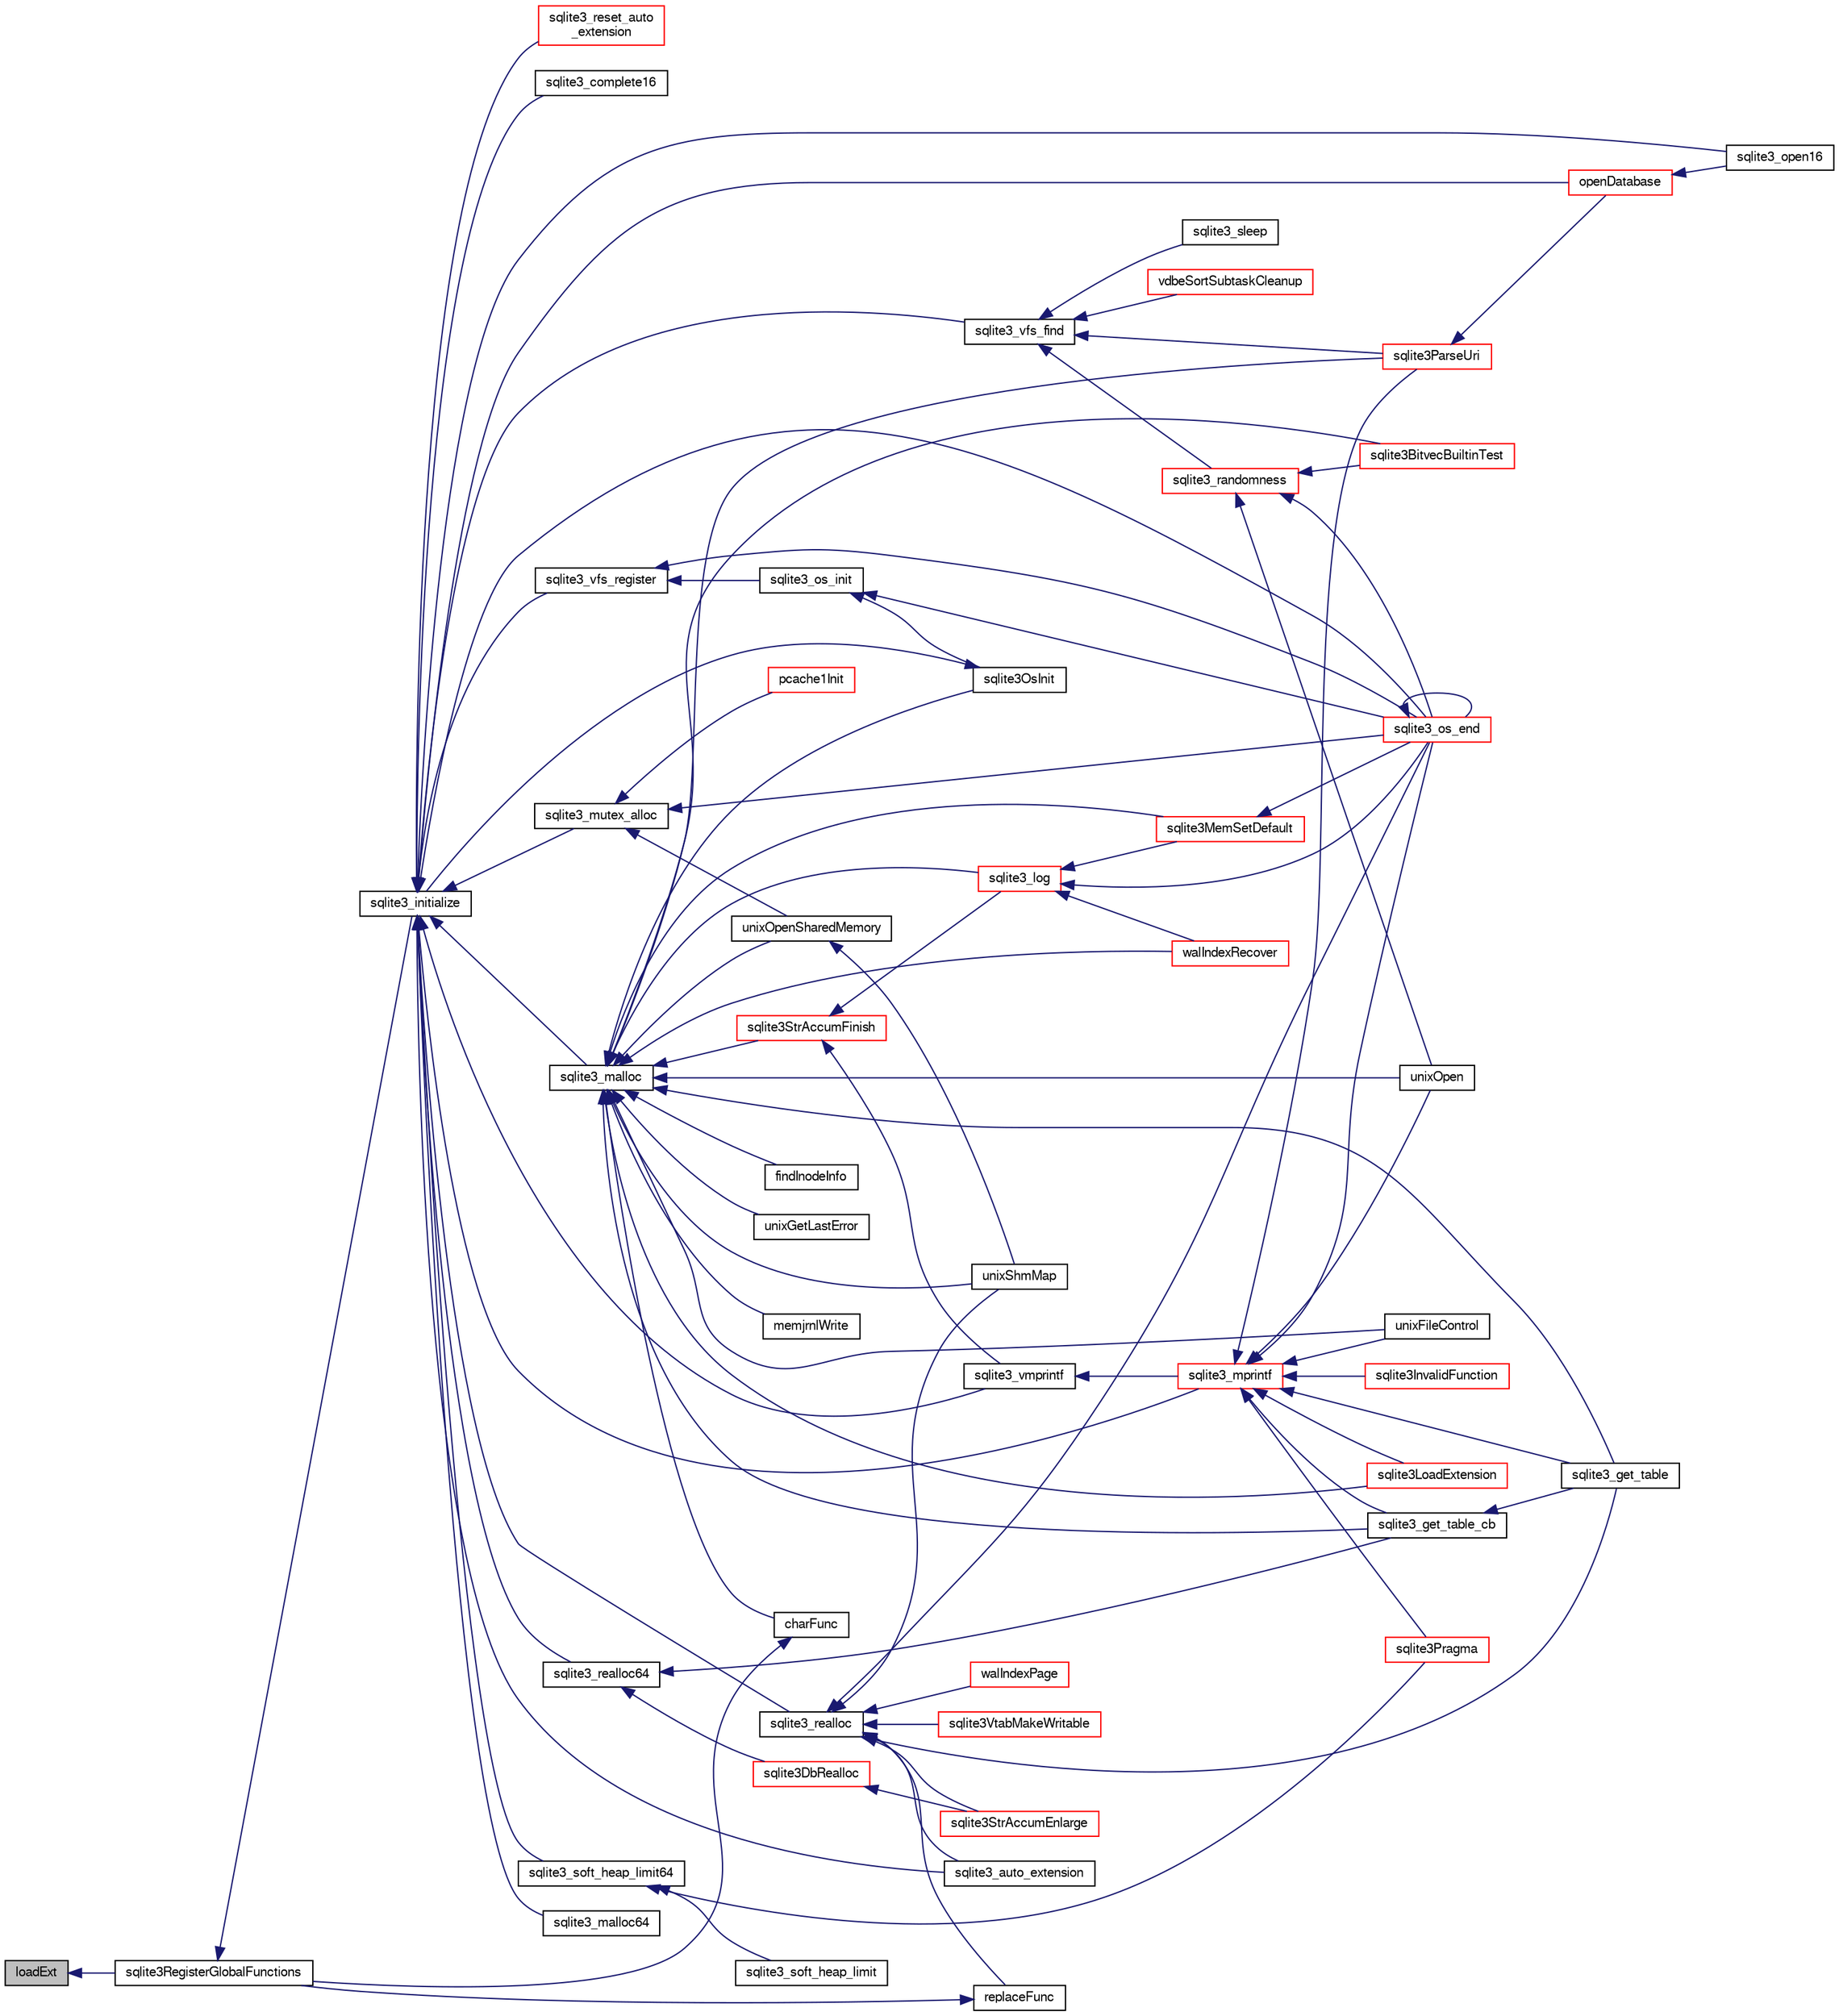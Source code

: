 digraph "loadExt"
{
  edge [fontname="FreeSans",fontsize="10",labelfontname="FreeSans",labelfontsize="10"];
  node [fontname="FreeSans",fontsize="10",shape=record];
  rankdir="LR";
  Node157052 [label="loadExt",height=0.2,width=0.4,color="black", fillcolor="grey75", style="filled", fontcolor="black"];
  Node157052 -> Node157053 [dir="back",color="midnightblue",fontsize="10",style="solid",fontname="FreeSans"];
  Node157053 [label="sqlite3RegisterGlobalFunctions",height=0.2,width=0.4,color="black", fillcolor="white", style="filled",URL="$sqlite3_8c.html#a9f75bd111010f29e1b8d74344473c4ec"];
  Node157053 -> Node157054 [dir="back",color="midnightblue",fontsize="10",style="solid",fontname="FreeSans"];
  Node157054 [label="sqlite3_initialize",height=0.2,width=0.4,color="black", fillcolor="white", style="filled",URL="$sqlite3_8h.html#ab0c0ee2d5d4cf8b28e9572296a8861df"];
  Node157054 -> Node157055 [dir="back",color="midnightblue",fontsize="10",style="solid",fontname="FreeSans"];
  Node157055 [label="sqlite3_vfs_find",height=0.2,width=0.4,color="black", fillcolor="white", style="filled",URL="$sqlite3_8h.html#ac201a26de3dfa1d6deb8069eb8d95627"];
  Node157055 -> Node157056 [dir="back",color="midnightblue",fontsize="10",style="solid",fontname="FreeSans"];
  Node157056 [label="sqlite3_randomness",height=0.2,width=0.4,color="red", fillcolor="white", style="filled",URL="$sqlite3_8h.html#aa452ad88657d4606e137b09c4e9315c7"];
  Node157056 -> Node157060 [dir="back",color="midnightblue",fontsize="10",style="solid",fontname="FreeSans"];
  Node157060 [label="unixOpen",height=0.2,width=0.4,color="black", fillcolor="white", style="filled",URL="$sqlite3_8c.html#a8ed5efc47b6e14f7805cd1bb9b215775"];
  Node157056 -> Node157061 [dir="back",color="midnightblue",fontsize="10",style="solid",fontname="FreeSans"];
  Node157061 [label="sqlite3_os_end",height=0.2,width=0.4,color="red", fillcolor="white", style="filled",URL="$sqlite3_8h.html#a2288c95881ecca13d994e42b6a958906"];
  Node157061 -> Node157061 [dir="back",color="midnightblue",fontsize="10",style="solid",fontname="FreeSans"];
  Node157056 -> Node157063 [dir="back",color="midnightblue",fontsize="10",style="solid",fontname="FreeSans"];
  Node157063 [label="sqlite3BitvecBuiltinTest",height=0.2,width=0.4,color="red", fillcolor="white", style="filled",URL="$sqlite3_8c.html#a9b4e3e921ce1ede6f10a9106c034ff9b"];
  Node157055 -> Node157459 [dir="back",color="midnightblue",fontsize="10",style="solid",fontname="FreeSans"];
  Node157459 [label="vdbeSortSubtaskCleanup",height=0.2,width=0.4,color="red", fillcolor="white", style="filled",URL="$sqlite3_8c.html#abc8ce4c3ef58cc10f5b27642aab32b30"];
  Node157055 -> Node157462 [dir="back",color="midnightblue",fontsize="10",style="solid",fontname="FreeSans"];
  Node157462 [label="sqlite3ParseUri",height=0.2,width=0.4,color="red", fillcolor="white", style="filled",URL="$sqlite3_8c.html#aaa912f29a67460d8b2186c97056e8767"];
  Node157462 -> Node157305 [dir="back",color="midnightblue",fontsize="10",style="solid",fontname="FreeSans"];
  Node157305 [label="openDatabase",height=0.2,width=0.4,color="red", fillcolor="white", style="filled",URL="$sqlite3_8c.html#a6a9c3bc3a64234e863413f41db473758"];
  Node157305 -> Node157308 [dir="back",color="midnightblue",fontsize="10",style="solid",fontname="FreeSans"];
  Node157308 [label="sqlite3_open16",height=0.2,width=0.4,color="black", fillcolor="white", style="filled",URL="$sqlite3_8h.html#adbc401bb96713f32e553db32f6f3ca33"];
  Node157055 -> Node157463 [dir="back",color="midnightblue",fontsize="10",style="solid",fontname="FreeSans"];
  Node157463 [label="sqlite3_sleep",height=0.2,width=0.4,color="black", fillcolor="white", style="filled",URL="$sqlite3_8h.html#ad0c133ddbbecb6433f3c6ebef8966efa"];
  Node157054 -> Node157464 [dir="back",color="midnightblue",fontsize="10",style="solid",fontname="FreeSans"];
  Node157464 [label="sqlite3_vfs_register",height=0.2,width=0.4,color="black", fillcolor="white", style="filled",URL="$sqlite3_8h.html#a7184b289ccd4c4c7200589137d88c4ae"];
  Node157464 -> Node157465 [dir="back",color="midnightblue",fontsize="10",style="solid",fontname="FreeSans"];
  Node157465 [label="sqlite3_os_init",height=0.2,width=0.4,color="black", fillcolor="white", style="filled",URL="$sqlite3_8h.html#acebc2290d00a32d3afe2361f2979038b"];
  Node157465 -> Node157466 [dir="back",color="midnightblue",fontsize="10",style="solid",fontname="FreeSans"];
  Node157466 [label="sqlite3OsInit",height=0.2,width=0.4,color="black", fillcolor="white", style="filled",URL="$sqlite3_8c.html#afeaa886fe1ca086a30fd278b1d069762"];
  Node157466 -> Node157054 [dir="back",color="midnightblue",fontsize="10",style="solid",fontname="FreeSans"];
  Node157465 -> Node157061 [dir="back",color="midnightblue",fontsize="10",style="solid",fontname="FreeSans"];
  Node157464 -> Node157061 [dir="back",color="midnightblue",fontsize="10",style="solid",fontname="FreeSans"];
  Node157054 -> Node157467 [dir="back",color="midnightblue",fontsize="10",style="solid",fontname="FreeSans"];
  Node157467 [label="sqlite3_mutex_alloc",height=0.2,width=0.4,color="black", fillcolor="white", style="filled",URL="$sqlite3_8h.html#aa3f89418cd18e99596435c958b29b650"];
  Node157467 -> Node157468 [dir="back",color="midnightblue",fontsize="10",style="solid",fontname="FreeSans"];
  Node157468 [label="unixOpenSharedMemory",height=0.2,width=0.4,color="black", fillcolor="white", style="filled",URL="$sqlite3_8c.html#a30775afa2e08ca6ddc7853326afed7c7"];
  Node157468 -> Node157469 [dir="back",color="midnightblue",fontsize="10",style="solid",fontname="FreeSans"];
  Node157469 [label="unixShmMap",height=0.2,width=0.4,color="black", fillcolor="white", style="filled",URL="$sqlite3_8c.html#aeaa77f0ab08a4f4ee5f86e8c9727e974"];
  Node157467 -> Node157061 [dir="back",color="midnightblue",fontsize="10",style="solid",fontname="FreeSans"];
  Node157467 -> Node157470 [dir="back",color="midnightblue",fontsize="10",style="solid",fontname="FreeSans"];
  Node157470 [label="pcache1Init",height=0.2,width=0.4,color="red", fillcolor="white", style="filled",URL="$sqlite3_8c.html#a05e9c1daf3dd812db1d769b69b20e069"];
  Node157054 -> Node157540 [dir="back",color="midnightblue",fontsize="10",style="solid",fontname="FreeSans"];
  Node157540 [label="sqlite3_soft_heap_limit64",height=0.2,width=0.4,color="black", fillcolor="white", style="filled",URL="$sqlite3_8h.html#ab37b3a4d1652e3acb2c43d1252e6b852"];
  Node157540 -> Node157541 [dir="back",color="midnightblue",fontsize="10",style="solid",fontname="FreeSans"];
  Node157541 [label="sqlite3_soft_heap_limit",height=0.2,width=0.4,color="black", fillcolor="white", style="filled",URL="$sqlite3_8h.html#a18c3472581de3072201723e798524fdc"];
  Node157540 -> Node157148 [dir="back",color="midnightblue",fontsize="10",style="solid",fontname="FreeSans"];
  Node157148 [label="sqlite3Pragma",height=0.2,width=0.4,color="red", fillcolor="white", style="filled",URL="$sqlite3_8c.html#a111391370f58f8e6a6eca51fd34d62ed"];
  Node157054 -> Node157542 [dir="back",color="midnightblue",fontsize="10",style="solid",fontname="FreeSans"];
  Node157542 [label="sqlite3_malloc",height=0.2,width=0.4,color="black", fillcolor="white", style="filled",URL="$sqlite3_8h.html#a510e31845345737f17d86ce0b2328356"];
  Node157542 -> Node157466 [dir="back",color="midnightblue",fontsize="10",style="solid",fontname="FreeSans"];
  Node157542 -> Node157538 [dir="back",color="midnightblue",fontsize="10",style="solid",fontname="FreeSans"];
  Node157538 [label="sqlite3MemSetDefault",height=0.2,width=0.4,color="red", fillcolor="white", style="filled",URL="$sqlite3_8c.html#a162fbfd727e92c5f8f72625b5ff62549"];
  Node157538 -> Node157061 [dir="back",color="midnightblue",fontsize="10",style="solid",fontname="FreeSans"];
  Node157542 -> Node157543 [dir="back",color="midnightblue",fontsize="10",style="solid",fontname="FreeSans"];
  Node157543 [label="sqlite3StrAccumFinish",height=0.2,width=0.4,color="red", fillcolor="white", style="filled",URL="$sqlite3_8c.html#adb7f26b10ac1b847db6f000ef4c2e2ba"];
  Node157543 -> Node157617 [dir="back",color="midnightblue",fontsize="10",style="solid",fontname="FreeSans"];
  Node157617 [label="sqlite3_vmprintf",height=0.2,width=0.4,color="black", fillcolor="white", style="filled",URL="$sqlite3_8h.html#ac240de67ddf003828f16a6d9dd3fa3ca"];
  Node157617 -> Node157618 [dir="back",color="midnightblue",fontsize="10",style="solid",fontname="FreeSans"];
  Node157618 [label="sqlite3_mprintf",height=0.2,width=0.4,color="red", fillcolor="white", style="filled",URL="$sqlite3_8h.html#a9533933e57f7ccbb48c32041ce3a8862"];
  Node157618 -> Node157059 [dir="back",color="midnightblue",fontsize="10",style="solid",fontname="FreeSans"];
  Node157059 [label="unixFileControl",height=0.2,width=0.4,color="black", fillcolor="white", style="filled",URL="$sqlite3_8c.html#ad71f213fa385cc58f307cefd953c03ae"];
  Node157618 -> Node157060 [dir="back",color="midnightblue",fontsize="10",style="solid",fontname="FreeSans"];
  Node157618 -> Node157061 [dir="back",color="midnightblue",fontsize="10",style="solid",fontname="FreeSans"];
  Node157618 -> Node157619 [dir="back",color="midnightblue",fontsize="10",style="solid",fontname="FreeSans"];
  Node157619 [label="sqlite3InvalidFunction",height=0.2,width=0.4,color="red", fillcolor="white", style="filled",URL="$sqlite3_8c.html#af6025be1f4733eabe60702a187c97da9"];
  Node157618 -> Node157621 [dir="back",color="midnightblue",fontsize="10",style="solid",fontname="FreeSans"];
  Node157621 [label="sqlite3LoadExtension",height=0.2,width=0.4,color="red", fillcolor="white", style="filled",URL="$sqlite3_8c.html#a3b46232455de4779a67c63b2c9004245"];
  Node157618 -> Node157148 [dir="back",color="midnightblue",fontsize="10",style="solid",fontname="FreeSans"];
  Node157618 -> Node157623 [dir="back",color="midnightblue",fontsize="10",style="solid",fontname="FreeSans"];
  Node157623 [label="sqlite3_get_table_cb",height=0.2,width=0.4,color="black", fillcolor="white", style="filled",URL="$sqlite3_8c.html#a1dbaba1b543953c0dade97357c5866b1"];
  Node157623 -> Node157264 [dir="back",color="midnightblue",fontsize="10",style="solid",fontname="FreeSans"];
  Node157264 [label="sqlite3_get_table",height=0.2,width=0.4,color="black", fillcolor="white", style="filled",URL="$sqlite3_8h.html#a5effeac4e12df57beaa35c5be1f61579"];
  Node157618 -> Node157264 [dir="back",color="midnightblue",fontsize="10",style="solid",fontname="FreeSans"];
  Node157618 -> Node157462 [dir="back",color="midnightblue",fontsize="10",style="solid",fontname="FreeSans"];
  Node157543 -> Node157727 [dir="back",color="midnightblue",fontsize="10",style="solid",fontname="FreeSans"];
  Node157727 [label="sqlite3_log",height=0.2,width=0.4,color="red", fillcolor="white", style="filled",URL="$sqlite3_8h.html#a298c9699bf9c143662c6b1fec4b2dc3b"];
  Node157727 -> Node157538 [dir="back",color="midnightblue",fontsize="10",style="solid",fontname="FreeSans"];
  Node157727 -> Node157061 [dir="back",color="midnightblue",fontsize="10",style="solid",fontname="FreeSans"];
  Node157727 -> Node157655 [dir="back",color="midnightblue",fontsize="10",style="solid",fontname="FreeSans"];
  Node157655 [label="walIndexRecover",height=0.2,width=0.4,color="red", fillcolor="white", style="filled",URL="$sqlite3_8c.html#ab4ee99f3710323acbeb6c495dd18d205"];
  Node157542 -> Node157727 [dir="back",color="midnightblue",fontsize="10",style="solid",fontname="FreeSans"];
  Node157542 -> Node157806 [dir="back",color="midnightblue",fontsize="10",style="solid",fontname="FreeSans"];
  Node157806 [label="findInodeInfo",height=0.2,width=0.4,color="black", fillcolor="white", style="filled",URL="$sqlite3_8c.html#ac92c39062e69a79c4a62dfd55242c782"];
  Node157542 -> Node157059 [dir="back",color="midnightblue",fontsize="10",style="solid",fontname="FreeSans"];
  Node157542 -> Node157468 [dir="back",color="midnightblue",fontsize="10",style="solid",fontname="FreeSans"];
  Node157542 -> Node157469 [dir="back",color="midnightblue",fontsize="10",style="solid",fontname="FreeSans"];
  Node157542 -> Node157060 [dir="back",color="midnightblue",fontsize="10",style="solid",fontname="FreeSans"];
  Node157542 -> Node157638 [dir="back",color="midnightblue",fontsize="10",style="solid",fontname="FreeSans"];
  Node157638 [label="unixGetLastError",height=0.2,width=0.4,color="black", fillcolor="white", style="filled",URL="$sqlite3_8c.html#aed1e42f49d74b419c3c85b559dd61240"];
  Node157542 -> Node157063 [dir="back",color="midnightblue",fontsize="10",style="solid",fontname="FreeSans"];
  Node157542 -> Node157655 [dir="back",color="midnightblue",fontsize="10",style="solid",fontname="FreeSans"];
  Node157542 -> Node157807 [dir="back",color="midnightblue",fontsize="10",style="solid",fontname="FreeSans"];
  Node157807 [label="memjrnlWrite",height=0.2,width=0.4,color="black", fillcolor="white", style="filled",URL="$sqlite3_8c.html#af8bd7d5d7eafce5542f8de300a120c47"];
  Node157542 -> Node157808 [dir="back",color="midnightblue",fontsize="10",style="solid",fontname="FreeSans"];
  Node157808 [label="charFunc",height=0.2,width=0.4,color="black", fillcolor="white", style="filled",URL="$sqlite3_8c.html#ab9b72ce47fcea3c3b92e816435a0fd91"];
  Node157808 -> Node157053 [dir="back",color="midnightblue",fontsize="10",style="solid",fontname="FreeSans"];
  Node157542 -> Node157621 [dir="back",color="midnightblue",fontsize="10",style="solid",fontname="FreeSans"];
  Node157542 -> Node157623 [dir="back",color="midnightblue",fontsize="10",style="solid",fontname="FreeSans"];
  Node157542 -> Node157264 [dir="back",color="midnightblue",fontsize="10",style="solid",fontname="FreeSans"];
  Node157542 -> Node157462 [dir="back",color="midnightblue",fontsize="10",style="solid",fontname="FreeSans"];
  Node157054 -> Node157809 [dir="back",color="midnightblue",fontsize="10",style="solid",fontname="FreeSans"];
  Node157809 [label="sqlite3_malloc64",height=0.2,width=0.4,color="black", fillcolor="white", style="filled",URL="$sqlite3_8h.html#a12b7ee85e539ea28c130c5c75b96a82a"];
  Node157054 -> Node157810 [dir="back",color="midnightblue",fontsize="10",style="solid",fontname="FreeSans"];
  Node157810 [label="sqlite3_realloc",height=0.2,width=0.4,color="black", fillcolor="white", style="filled",URL="$sqlite3_8h.html#a627f0eeface58024ef47403d8cc76b35"];
  Node157810 -> Node157811 [dir="back",color="midnightblue",fontsize="10",style="solid",fontname="FreeSans"];
  Node157811 [label="sqlite3StrAccumEnlarge",height=0.2,width=0.4,color="red", fillcolor="white", style="filled",URL="$sqlite3_8c.html#a38976500a97c69d65086eeccca82dd96"];
  Node157810 -> Node157469 [dir="back",color="midnightblue",fontsize="10",style="solid",fontname="FreeSans"];
  Node157810 -> Node157061 [dir="back",color="midnightblue",fontsize="10",style="solid",fontname="FreeSans"];
  Node157810 -> Node157817 [dir="back",color="midnightblue",fontsize="10",style="solid",fontname="FreeSans"];
  Node157817 [label="walIndexPage",height=0.2,width=0.4,color="red", fillcolor="white", style="filled",URL="$sqlite3_8c.html#affd3251fd1aa1218170d421177256e24"];
  Node157810 -> Node157680 [dir="back",color="midnightblue",fontsize="10",style="solid",fontname="FreeSans"];
  Node157680 [label="replaceFunc",height=0.2,width=0.4,color="black", fillcolor="white", style="filled",URL="$sqlite3_8c.html#a752b98a7c55d204c397a4902b49b1ce4"];
  Node157680 -> Node157053 [dir="back",color="midnightblue",fontsize="10",style="solid",fontname="FreeSans"];
  Node157810 -> Node157826 [dir="back",color="midnightblue",fontsize="10",style="solid",fontname="FreeSans"];
  Node157826 [label="sqlite3_auto_extension",height=0.2,width=0.4,color="black", fillcolor="white", style="filled",URL="$sqlite3_8h.html#a85a95b45e94f6bcd52aa39b6acdb36d7"];
  Node157810 -> Node157264 [dir="back",color="midnightblue",fontsize="10",style="solid",fontname="FreeSans"];
  Node157810 -> Node157827 [dir="back",color="midnightblue",fontsize="10",style="solid",fontname="FreeSans"];
  Node157827 [label="sqlite3VtabMakeWritable",height=0.2,width=0.4,color="red", fillcolor="white", style="filled",URL="$sqlite3_8c.html#a58c646608238d2619371c3e8b6bc0d86"];
  Node157054 -> Node157828 [dir="back",color="midnightblue",fontsize="10",style="solid",fontname="FreeSans"];
  Node157828 [label="sqlite3_realloc64",height=0.2,width=0.4,color="black", fillcolor="white", style="filled",URL="$sqlite3_8h.html#afe88c85e9f864a3fd92941cad197245d"];
  Node157828 -> Node157829 [dir="back",color="midnightblue",fontsize="10",style="solid",fontname="FreeSans"];
  Node157829 [label="sqlite3DbRealloc",height=0.2,width=0.4,color="red", fillcolor="white", style="filled",URL="$sqlite3_8c.html#ae028f4902a9d29bcaf310ff289ee87dc"];
  Node157829 -> Node157811 [dir="back",color="midnightblue",fontsize="10",style="solid",fontname="FreeSans"];
  Node157828 -> Node157623 [dir="back",color="midnightblue",fontsize="10",style="solid",fontname="FreeSans"];
  Node157054 -> Node157617 [dir="back",color="midnightblue",fontsize="10",style="solid",fontname="FreeSans"];
  Node157054 -> Node157618 [dir="back",color="midnightblue",fontsize="10",style="solid",fontname="FreeSans"];
  Node157054 -> Node157061 [dir="back",color="midnightblue",fontsize="10",style="solid",fontname="FreeSans"];
  Node157054 -> Node157826 [dir="back",color="midnightblue",fontsize="10",style="solid",fontname="FreeSans"];
  Node157054 -> Node157928 [dir="back",color="midnightblue",fontsize="10",style="solid",fontname="FreeSans"];
  Node157928 [label="sqlite3_reset_auto\l_extension",height=0.2,width=0.4,color="red", fillcolor="white", style="filled",URL="$sqlite3_8h.html#ac33f4064ae6690cada7bdc89e8153ffc"];
  Node157054 -> Node157793 [dir="back",color="midnightblue",fontsize="10",style="solid",fontname="FreeSans"];
  Node157793 [label="sqlite3_complete16",height=0.2,width=0.4,color="black", fillcolor="white", style="filled",URL="$sqlite3_8h.html#a3260341c2ef82787acca48414a1d03a1"];
  Node157054 -> Node157305 [dir="back",color="midnightblue",fontsize="10",style="solid",fontname="FreeSans"];
  Node157054 -> Node157308 [dir="back",color="midnightblue",fontsize="10",style="solid",fontname="FreeSans"];
}
